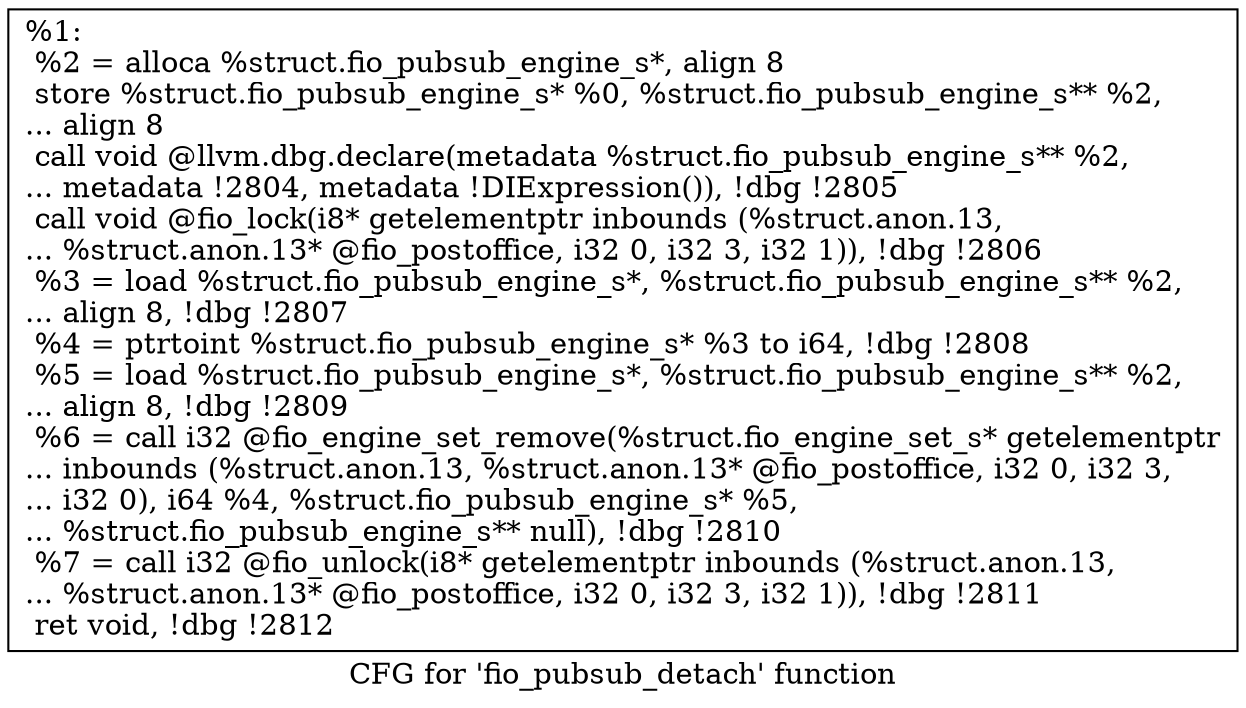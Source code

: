 digraph "CFG for 'fio_pubsub_detach' function" {
	label="CFG for 'fio_pubsub_detach' function";

	Node0x556851450200 [shape=record,label="{%1:\l  %2 = alloca %struct.fio_pubsub_engine_s*, align 8\l  store %struct.fio_pubsub_engine_s* %0, %struct.fio_pubsub_engine_s** %2,\l... align 8\l  call void @llvm.dbg.declare(metadata %struct.fio_pubsub_engine_s** %2,\l... metadata !2804, metadata !DIExpression()), !dbg !2805\l  call void @fio_lock(i8* getelementptr inbounds (%struct.anon.13,\l... %struct.anon.13* @fio_postoffice, i32 0, i32 3, i32 1)), !dbg !2806\l  %3 = load %struct.fio_pubsub_engine_s*, %struct.fio_pubsub_engine_s** %2,\l... align 8, !dbg !2807\l  %4 = ptrtoint %struct.fio_pubsub_engine_s* %3 to i64, !dbg !2808\l  %5 = load %struct.fio_pubsub_engine_s*, %struct.fio_pubsub_engine_s** %2,\l... align 8, !dbg !2809\l  %6 = call i32 @fio_engine_set_remove(%struct.fio_engine_set_s* getelementptr\l... inbounds (%struct.anon.13, %struct.anon.13* @fio_postoffice, i32 0, i32 3,\l... i32 0), i64 %4, %struct.fio_pubsub_engine_s* %5,\l... %struct.fio_pubsub_engine_s** null), !dbg !2810\l  %7 = call i32 @fio_unlock(i8* getelementptr inbounds (%struct.anon.13,\l... %struct.anon.13* @fio_postoffice, i32 0, i32 3, i32 1)), !dbg !2811\l  ret void, !dbg !2812\l}"];
}
